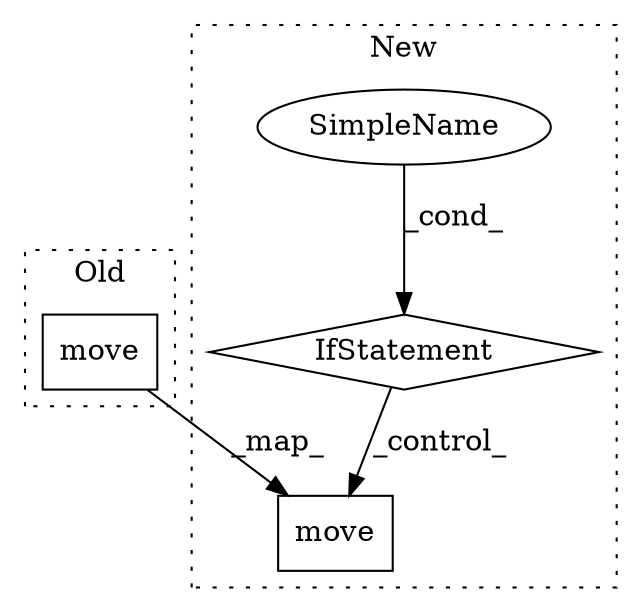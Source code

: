 digraph G {
subgraph cluster0 {
1 [label="move" a="32" s="1733,1760" l="5,1" shape="box"];
label = "Old";
style="dotted";
}
subgraph cluster1 {
2 [label="move" a="32" s="1134,1161" l="5,1" shape="box"];
3 [label="IfStatement" a="25" s="1086,1119" l="4,2" shape="diamond"];
4 [label="SimpleName" a="42" s="" l="" shape="ellipse"];
label = "New";
style="dotted";
}
1 -> 2 [label="_map_"];
3 -> 2 [label="_control_"];
4 -> 3 [label="_cond_"];
}